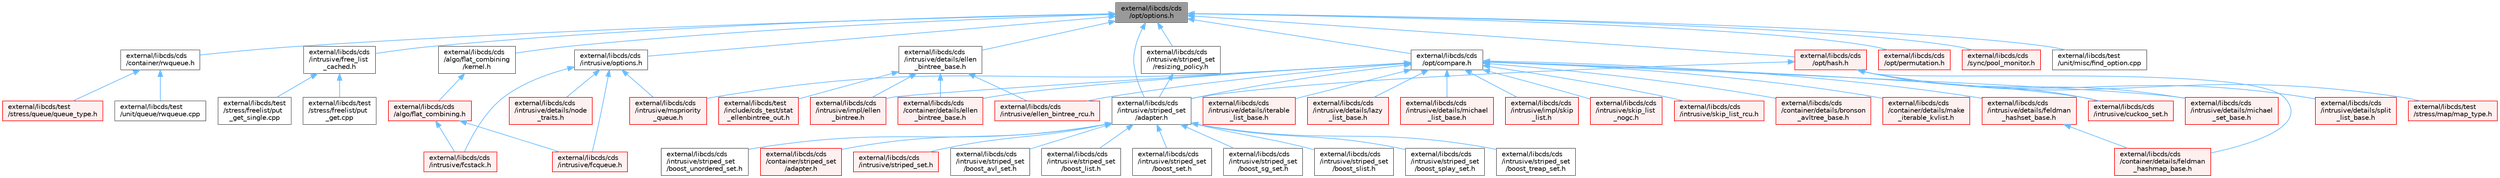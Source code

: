 digraph "external/libcds/cds/opt/options.h"
{
 // LATEX_PDF_SIZE
  bgcolor="transparent";
  edge [fontname=Helvetica,fontsize=10,labelfontname=Helvetica,labelfontsize=10];
  node [fontname=Helvetica,fontsize=10,shape=box,height=0.2,width=0.4];
  Node1 [id="Node000001",label="external/libcds/cds\l/opt/options.h",height=0.2,width=0.4,color="gray40", fillcolor="grey60", style="filled", fontcolor="black",tooltip=" "];
  Node1 -> Node2 [id="edge1_Node000001_Node000002",dir="back",color="steelblue1",style="solid",tooltip=" "];
  Node2 [id="Node000002",label="external/libcds/cds\l/algo/flat_combining\l/kernel.h",height=0.2,width=0.4,color="grey40", fillcolor="white", style="filled",URL="$libcds_2cds_2algo_2flat__combining_2kernel_8h.html",tooltip=" "];
  Node2 -> Node3 [id="edge2_Node000002_Node000003",dir="back",color="steelblue1",style="solid",tooltip=" "];
  Node3 [id="Node000003",label="external/libcds/cds\l/algo/flat_combining.h",height=0.2,width=0.4,color="red", fillcolor="#FFF0F0", style="filled",URL="$flat__combining_8h.html",tooltip=" "];
  Node3 -> Node29 [id="edge3_Node000003_Node000029",dir="back",color="steelblue1",style="solid",tooltip=" "];
  Node29 [id="Node000029",label="external/libcds/cds\l/intrusive/fcqueue.h",height=0.2,width=0.4,color="red", fillcolor="#FFF0F0", style="filled",URL="$intrusive_2fcqueue_8h.html",tooltip=" "];
  Node3 -> Node33 [id="edge4_Node000003_Node000033",dir="back",color="steelblue1",style="solid",tooltip=" "];
  Node33 [id="Node000033",label="external/libcds/cds\l/intrusive/fcstack.h",height=0.2,width=0.4,color="red", fillcolor="#FFF0F0", style="filled",URL="$intrusive_2fcstack_8h.html",tooltip=" "];
  Node1 -> Node40 [id="edge5_Node000001_Node000040",dir="back",color="steelblue1",style="solid",tooltip=" "];
  Node40 [id="Node000040",label="external/libcds/cds\l/container/rwqueue.h",height=0.2,width=0.4,color="grey40", fillcolor="white", style="filled",URL="$rwqueue_8h.html",tooltip=" "];
  Node40 -> Node5 [id="edge6_Node000040_Node000005",dir="back",color="steelblue1",style="solid",tooltip=" "];
  Node5 [id="Node000005",label="external/libcds/test\l/stress/queue/queue_type.h",height=0.2,width=0.4,color="red", fillcolor="#FFF0F0", style="filled",URL="$queue__type_8h.html",tooltip=" "];
  Node40 -> Node41 [id="edge7_Node000040_Node000041",dir="back",color="steelblue1",style="solid",tooltip=" "];
  Node41 [id="Node000041",label="external/libcds/test\l/unit/queue/rwqueue.cpp",height=0.2,width=0.4,color="grey40", fillcolor="white", style="filled",URL="$rwqueue_8cpp.html",tooltip=" "];
  Node1 -> Node42 [id="edge8_Node000001_Node000042",dir="back",color="steelblue1",style="solid",tooltip=" "];
  Node42 [id="Node000042",label="external/libcds/cds\l/intrusive/details/ellen\l_bintree_base.h",height=0.2,width=0.4,color="grey40", fillcolor="white", style="filled",URL="$intrusive_2details_2ellen__bintree__base_8h.html",tooltip=" "];
  Node42 -> Node43 [id="edge9_Node000042_Node000043",dir="back",color="steelblue1",style="solid",tooltip=" "];
  Node43 [id="Node000043",label="external/libcds/cds\l/container/details/ellen\l_bintree_base.h",height=0.2,width=0.4,color="red", fillcolor="#FFF0F0", style="filled",URL="$container_2details_2ellen__bintree__base_8h.html",tooltip=" "];
  Node42 -> Node84 [id="edge10_Node000042_Node000084",dir="back",color="steelblue1",style="solid",tooltip=" "];
  Node84 [id="Node000084",label="external/libcds/cds\l/intrusive/ellen_bintree_rcu.h",height=0.2,width=0.4,color="red", fillcolor="#FFF0F0", style="filled",URL="$ellen__bintree__rcu_8h.html",tooltip=" "];
  Node42 -> Node89 [id="edge11_Node000042_Node000089",dir="back",color="steelblue1",style="solid",tooltip=" "];
  Node89 [id="Node000089",label="external/libcds/cds\l/intrusive/impl/ellen\l_bintree.h",height=0.2,width=0.4,color="red", fillcolor="#FFF0F0", style="filled",URL="$ellen__bintree_8h.html",tooltip=" "];
  Node42 -> Node94 [id="edge12_Node000042_Node000094",dir="back",color="steelblue1",style="solid",tooltip=" "];
  Node94 [id="Node000094",label="external/libcds/test\l/include/cds_test/stat\l_ellenbintree_out.h",height=0.2,width=0.4,color="red", fillcolor="#FFF0F0", style="filled",URL="$stat__ellenbintree__out_8h.html",tooltip=" "];
  Node1 -> Node95 [id="edge13_Node000001_Node000095",dir="back",color="steelblue1",style="solid",tooltip=" "];
  Node95 [id="Node000095",label="external/libcds/cds\l/intrusive/free_list\l_cached.h",height=0.2,width=0.4,color="grey40", fillcolor="white", style="filled",URL="$free__list__cached_8h.html",tooltip=" "];
  Node95 -> Node96 [id="edge14_Node000095_Node000096",dir="back",color="steelblue1",style="solid",tooltip=" "];
  Node96 [id="Node000096",label="external/libcds/test\l/stress/freelist/put\l_get.cpp",height=0.2,width=0.4,color="grey40", fillcolor="white", style="filled",URL="$put__get_8cpp.html",tooltip=" "];
  Node95 -> Node97 [id="edge15_Node000095_Node000097",dir="back",color="steelblue1",style="solid",tooltip=" "];
  Node97 [id="Node000097",label="external/libcds/test\l/stress/freelist/put\l_get_single.cpp",height=0.2,width=0.4,color="grey40", fillcolor="white", style="filled",URL="$put__get__single_8cpp.html",tooltip=" "];
  Node1 -> Node98 [id="edge16_Node000001_Node000098",dir="back",color="steelblue1",style="solid",tooltip=" "];
  Node98 [id="Node000098",label="external/libcds/cds\l/intrusive/options.h",height=0.2,width=0.4,color="grey40", fillcolor="white", style="filled",URL="$intrusive_2options_8h.html",tooltip=" "];
  Node98 -> Node99 [id="edge17_Node000098_Node000099",dir="back",color="steelblue1",style="solid",tooltip=" "];
  Node99 [id="Node000099",label="external/libcds/cds\l/intrusive/details/node\l_traits.h",height=0.2,width=0.4,color="red", fillcolor="#FFF0F0", style="filled",URL="$node__traits_8h.html",tooltip=" "];
  Node98 -> Node29 [id="edge18_Node000098_Node000029",dir="back",color="steelblue1",style="solid",tooltip=" "];
  Node98 -> Node33 [id="edge19_Node000098_Node000033",dir="back",color="steelblue1",style="solid",tooltip=" "];
  Node98 -> Node606 [id="edge20_Node000098_Node000606",dir="back",color="steelblue1",style="solid",tooltip=" "];
  Node606 [id="Node000606",label="external/libcds/cds\l/intrusive/mspriority\l_queue.h",height=0.2,width=0.4,color="red", fillcolor="#FFF0F0", style="filled",URL="$intrusive_2mspriority__queue_8h.html",tooltip=" "];
  Node1 -> Node630 [id="edge21_Node000001_Node000630",dir="back",color="steelblue1",style="solid",tooltip=" "];
  Node630 [id="Node000630",label="external/libcds/cds\l/intrusive/striped_set\l/adapter.h",height=0.2,width=0.4,color="grey40", fillcolor="white", style="filled",URL="$intrusive_2striped__set_2adapter_8h.html",tooltip=" "];
  Node630 -> Node631 [id="edge22_Node000630_Node000631",dir="back",color="steelblue1",style="solid",tooltip=" "];
  Node631 [id="Node000631",label="external/libcds/cds\l/container/striped_set\l/adapter.h",height=0.2,width=0.4,color="red", fillcolor="#FFF0F0", style="filled",URL="$container_2striped__set_2adapter_8h.html",tooltip=" "];
  Node630 -> Node617 [id="edge23_Node000630_Node000617",dir="back",color="steelblue1",style="solid",tooltip=" "];
  Node617 [id="Node000617",label="external/libcds/cds\l/intrusive/striped_set.h",height=0.2,width=0.4,color="red", fillcolor="#FFF0F0", style="filled",URL="$intrusive_2striped__set_8h.html",tooltip=" "];
  Node630 -> Node651 [id="edge24_Node000630_Node000651",dir="back",color="steelblue1",style="solid",tooltip=" "];
  Node651 [id="Node000651",label="external/libcds/cds\l/intrusive/striped_set\l/boost_avl_set.h",height=0.2,width=0.4,color="grey40", fillcolor="white", style="filled",URL="$boost__avl__set_8h.html",tooltip=" "];
  Node630 -> Node652 [id="edge25_Node000630_Node000652",dir="back",color="steelblue1",style="solid",tooltip=" "];
  Node652 [id="Node000652",label="external/libcds/cds\l/intrusive/striped_set\l/boost_list.h",height=0.2,width=0.4,color="grey40", fillcolor="white", style="filled",URL="$intrusive_2striped__set_2boost__list_8h.html",tooltip=" "];
  Node630 -> Node653 [id="edge26_Node000630_Node000653",dir="back",color="steelblue1",style="solid",tooltip=" "];
  Node653 [id="Node000653",label="external/libcds/cds\l/intrusive/striped_set\l/boost_set.h",height=0.2,width=0.4,color="grey40", fillcolor="white", style="filled",URL="$intrusive_2striped__set_2boost__set_8h.html",tooltip=" "];
  Node630 -> Node654 [id="edge27_Node000630_Node000654",dir="back",color="steelblue1",style="solid",tooltip=" "];
  Node654 [id="Node000654",label="external/libcds/cds\l/intrusive/striped_set\l/boost_sg_set.h",height=0.2,width=0.4,color="grey40", fillcolor="white", style="filled",URL="$boost__sg__set_8h.html",tooltip=" "];
  Node630 -> Node655 [id="edge28_Node000630_Node000655",dir="back",color="steelblue1",style="solid",tooltip=" "];
  Node655 [id="Node000655",label="external/libcds/cds\l/intrusive/striped_set\l/boost_slist.h",height=0.2,width=0.4,color="grey40", fillcolor="white", style="filled",URL="$intrusive_2striped__set_2boost__slist_8h.html",tooltip=" "];
  Node630 -> Node656 [id="edge29_Node000630_Node000656",dir="back",color="steelblue1",style="solid",tooltip=" "];
  Node656 [id="Node000656",label="external/libcds/cds\l/intrusive/striped_set\l/boost_splay_set.h",height=0.2,width=0.4,color="grey40", fillcolor="white", style="filled",URL="$boost__splay__set_8h.html",tooltip=" "];
  Node630 -> Node657 [id="edge30_Node000630_Node000657",dir="back",color="steelblue1",style="solid",tooltip=" "];
  Node657 [id="Node000657",label="external/libcds/cds\l/intrusive/striped_set\l/boost_treap_set.h",height=0.2,width=0.4,color="grey40", fillcolor="white", style="filled",URL="$boost__treap__set_8h.html",tooltip=" "];
  Node630 -> Node658 [id="edge31_Node000630_Node000658",dir="back",color="steelblue1",style="solid",tooltip=" "];
  Node658 [id="Node000658",label="external/libcds/cds\l/intrusive/striped_set\l/boost_unordered_set.h",height=0.2,width=0.4,color="grey40", fillcolor="white", style="filled",URL="$intrusive_2striped__set_2boost__unordered__set_8h.html",tooltip=" "];
  Node1 -> Node659 [id="edge32_Node000001_Node000659",dir="back",color="steelblue1",style="solid",tooltip=" "];
  Node659 [id="Node000659",label="external/libcds/cds\l/intrusive/striped_set\l/resizing_policy.h",height=0.2,width=0.4,color="grey40", fillcolor="white", style="filled",URL="$resizing__policy_8h.html",tooltip=" "];
  Node659 -> Node630 [id="edge33_Node000659_Node000630",dir="back",color="steelblue1",style="solid",tooltip=" "];
  Node1 -> Node660 [id="edge34_Node000001_Node000660",dir="back",color="steelblue1",style="solid",tooltip=" "];
  Node660 [id="Node000660",label="external/libcds/cds\l/opt/compare.h",height=0.2,width=0.4,color="grey40", fillcolor="white", style="filled",URL="$external_2libcds_2cds_2opt_2compare_8h.html",tooltip=" "];
  Node660 -> Node105 [id="edge35_Node000660_Node000105",dir="back",color="steelblue1",style="solid",tooltip=" "];
  Node105 [id="Node000105",label="external/libcds/cds\l/container/details/bronson\l_avltree_base.h",height=0.2,width=0.4,color="red", fillcolor="#FFF0F0", style="filled",URL="$bronson__avltree__base_8h.html",tooltip=" "];
  Node660 -> Node43 [id="edge36_Node000660_Node000043",dir="back",color="steelblue1",style="solid",tooltip=" "];
  Node660 -> Node661 [id="edge37_Node000660_Node000661",dir="back",color="steelblue1",style="solid",tooltip=" "];
  Node661 [id="Node000661",label="external/libcds/cds\l/container/details/make\l_iterable_kvlist.h",height=0.2,width=0.4,color="red", fillcolor="#FFF0F0", style="filled",URL="$make__iterable__kvlist_8h.html",tooltip=" "];
  Node660 -> Node481 [id="edge38_Node000660_Node000481",dir="back",color="steelblue1",style="solid",tooltip=" "];
  Node481 [id="Node000481",label="external/libcds/cds\l/intrusive/cuckoo_set.h",height=0.2,width=0.4,color="red", fillcolor="#FFF0F0", style="filled",URL="$intrusive_2cuckoo__set_8h.html",tooltip=" "];
  Node660 -> Node489 [id="edge39_Node000660_Node000489",dir="back",color="steelblue1",style="solid",tooltip=" "];
  Node489 [id="Node000489",label="external/libcds/cds\l/intrusive/details/feldman\l_hashset_base.h",height=0.2,width=0.4,color="red", fillcolor="#FFF0F0", style="filled",URL="$intrusive_2details_2feldman__hashset__base_8h.html",tooltip=" "];
  Node489 -> Node126 [id="edge40_Node000489_Node000126",dir="back",color="steelblue1",style="solid",tooltip=" "];
  Node126 [id="Node000126",label="external/libcds/cds\l/container/details/feldman\l_hashmap_base.h",height=0.2,width=0.4,color="red", fillcolor="#FFF0F0", style="filled",URL="$feldman__hashmap__base_8h.html",tooltip=" "];
  Node660 -> Node499 [id="edge41_Node000660_Node000499",dir="back",color="steelblue1",style="solid",tooltip=" "];
  Node499 [id="Node000499",label="external/libcds/cds\l/intrusive/details/iterable\l_list_base.h",height=0.2,width=0.4,color="red", fillcolor="#FFF0F0", style="filled",URL="$intrusive_2details_2iterable__list__base_8h.html",tooltip=" "];
  Node660 -> Node517 [id="edge42_Node000660_Node000517",dir="back",color="steelblue1",style="solid",tooltip=" "];
  Node517 [id="Node000517",label="external/libcds/cds\l/intrusive/details/lazy\l_list_base.h",height=0.2,width=0.4,color="red", fillcolor="#FFF0F0", style="filled",URL="$intrusive_2details_2lazy__list__base_8h.html",tooltip=" "];
  Node660 -> Node537 [id="edge43_Node000660_Node000537",dir="back",color="steelblue1",style="solid",tooltip=" "];
  Node537 [id="Node000537",label="external/libcds/cds\l/intrusive/details/michael\l_list_base.h",height=0.2,width=0.4,color="red", fillcolor="#FFF0F0", style="filled",URL="$intrusive_2details_2michael__list__base_8h.html",tooltip=" "];
  Node660 -> Node557 [id="edge44_Node000660_Node000557",dir="back",color="steelblue1",style="solid",tooltip=" "];
  Node557 [id="Node000557",label="external/libcds/cds\l/intrusive/details/michael\l_set_base.h",height=0.2,width=0.4,color="red", fillcolor="#FFF0F0", style="filled",URL="$intrusive_2details_2michael__set__base_8h.html",tooltip=" "];
  Node660 -> Node84 [id="edge45_Node000660_Node000084",dir="back",color="steelblue1",style="solid",tooltip=" "];
  Node660 -> Node89 [id="edge46_Node000660_Node000089",dir="back",color="steelblue1",style="solid",tooltip=" "];
  Node660 -> Node582 [id="edge47_Node000660_Node000582",dir="back",color="steelblue1",style="solid",tooltip=" "];
  Node582 [id="Node000582",label="external/libcds/cds\l/intrusive/impl/skip\l_list.h",height=0.2,width=0.4,color="red", fillcolor="#FFF0F0", style="filled",URL="$skip__list_8h.html",tooltip=" "];
  Node660 -> Node606 [id="edge48_Node000660_Node000606",dir="back",color="steelblue1",style="solid",tooltip=" "];
  Node660 -> Node587 [id="edge49_Node000660_Node000587",dir="back",color="steelblue1",style="solid",tooltip=" "];
  Node587 [id="Node000587",label="external/libcds/cds\l/intrusive/skip_list\l_nogc.h",height=0.2,width=0.4,color="red", fillcolor="#FFF0F0", style="filled",URL="$skip__list__nogc_8h.html",tooltip=" "];
  Node660 -> Node589 [id="edge50_Node000660_Node000589",dir="back",color="steelblue1",style="solid",tooltip=" "];
  Node589 [id="Node000589",label="external/libcds/cds\l/intrusive/skip_list_rcu.h",height=0.2,width=0.4,color="red", fillcolor="#FFF0F0", style="filled",URL="$skip__list__rcu_8h.html",tooltip=" "];
  Node660 -> Node630 [id="edge51_Node000660_Node000630",dir="back",color="steelblue1",style="solid",tooltip=" "];
  Node1 -> Node662 [id="edge52_Node000001_Node000662",dir="back",color="steelblue1",style="solid",tooltip=" "];
  Node662 [id="Node000662",label="external/libcds/cds\l/opt/hash.h",height=0.2,width=0.4,color="red", fillcolor="#FFF0F0", style="filled",URL="$external_2libcds_2cds_2opt_2hash_8h.html",tooltip=" "];
  Node662 -> Node126 [id="edge53_Node000662_Node000126",dir="back",color="steelblue1",style="solid",tooltip=" "];
  Node662 -> Node481 [id="edge54_Node000662_Node000481",dir="back",color="steelblue1",style="solid",tooltip=" "];
  Node662 -> Node557 [id="edge55_Node000662_Node000557",dir="back",color="steelblue1",style="solid",tooltip=" "];
  Node662 -> Node593 [id="edge56_Node000662_Node000593",dir="back",color="steelblue1",style="solid",tooltip=" "];
  Node593 [id="Node000593",label="external/libcds/cds\l/intrusive/details/split\l_list_base.h",height=0.2,width=0.4,color="red", fillcolor="#FFF0F0", style="filled",URL="$intrusive_2details_2split__list__base_8h.html",tooltip=" "];
  Node662 -> Node630 [id="edge57_Node000662_Node000630",dir="back",color="steelblue1",style="solid",tooltip=" "];
  Node662 -> Node395 [id="edge58_Node000662_Node000395",dir="back",color="steelblue1",style="solid",tooltip=" "];
  Node395 [id="Node000395",label="external/libcds/test\l/stress/map/map_type.h",height=0.2,width=0.4,color="red", fillcolor="#FFF0F0", style="filled",URL="$map__type_8h.html",tooltip=" "];
  Node1 -> Node707 [id="edge59_Node000001_Node000707",dir="back",color="steelblue1",style="solid",tooltip=" "];
  Node707 [id="Node000707",label="external/libcds/cds\l/opt/permutation.h",height=0.2,width=0.4,color="red", fillcolor="#FFF0F0", style="filled",URL="$permutation_8h.html",tooltip=" "];
  Node1 -> Node709 [id="edge60_Node000001_Node000709",dir="back",color="steelblue1",style="solid",tooltip=" "];
  Node709 [id="Node000709",label="external/libcds/cds\l/sync/pool_monitor.h",height=0.2,width=0.4,color="red", fillcolor="#FFF0F0", style="filled",URL="$pool__monitor_8h.html",tooltip=" "];
  Node1 -> Node710 [id="edge61_Node000001_Node000710",dir="back",color="steelblue1",style="solid",tooltip=" "];
  Node710 [id="Node000710",label="external/libcds/test\l/unit/misc/find_option.cpp",height=0.2,width=0.4,color="grey40", fillcolor="white", style="filled",URL="$find__option_8cpp.html",tooltip=" "];
}
